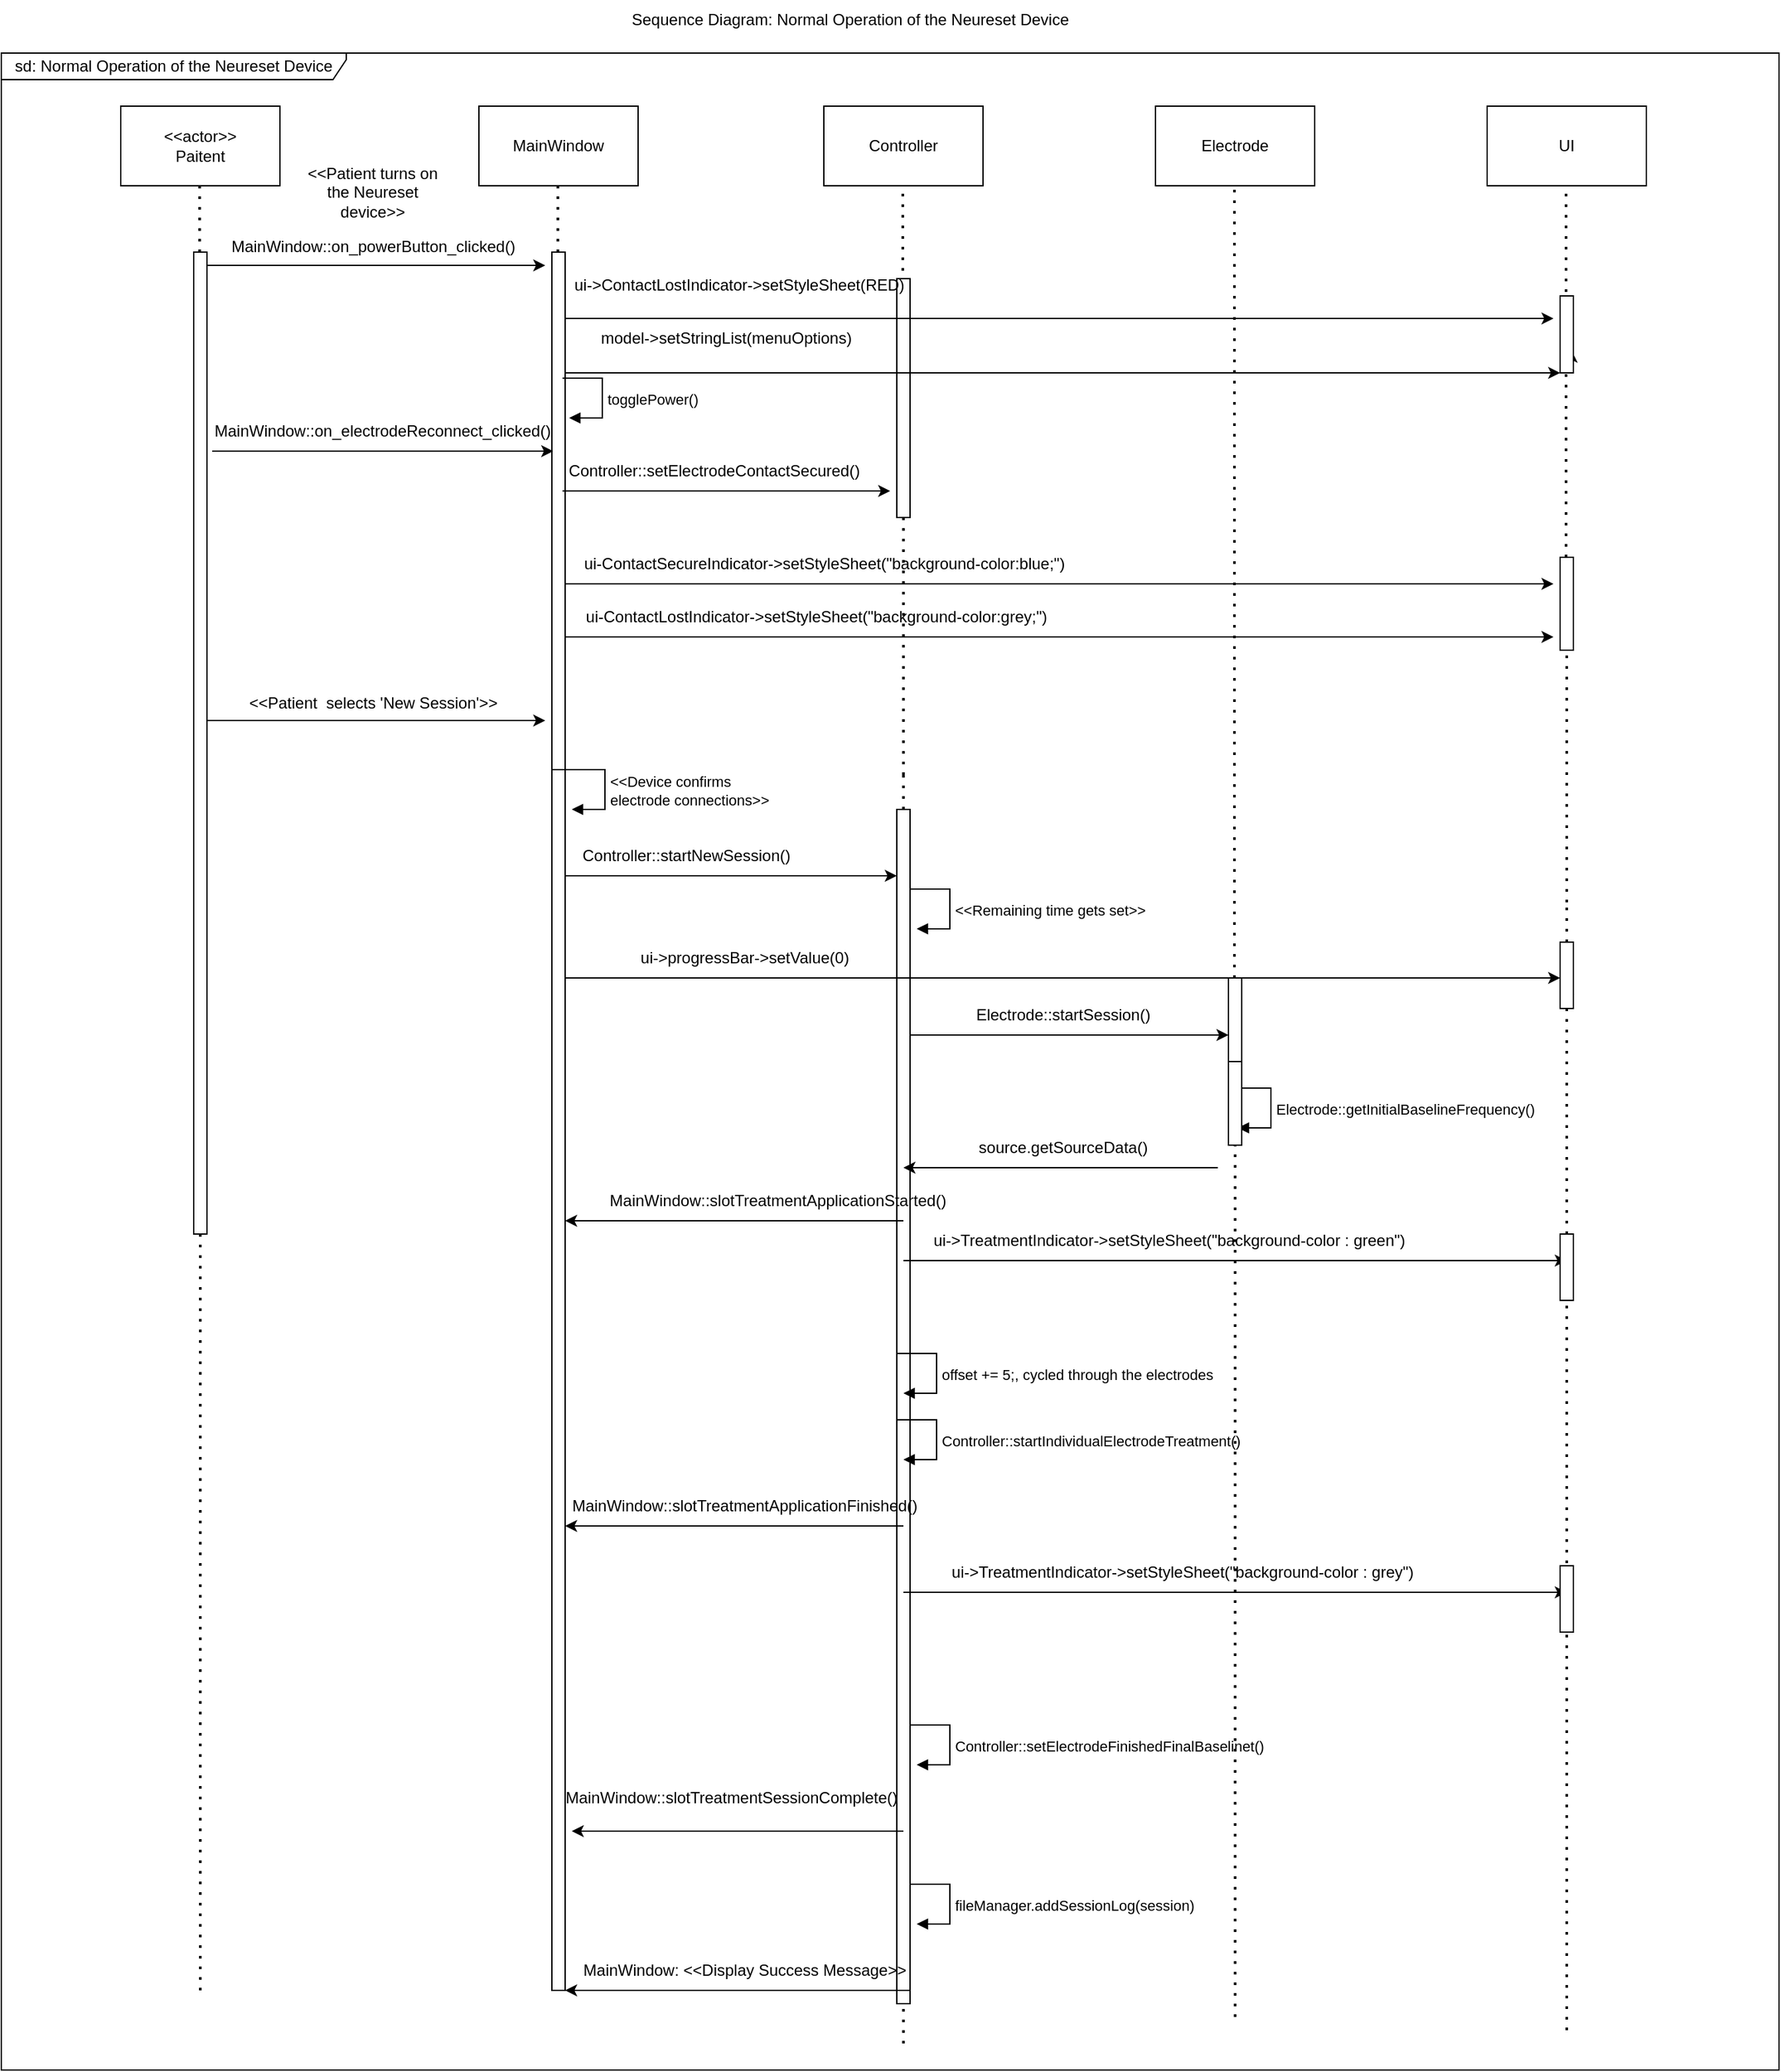 <mxfile version="24.2.7" type="google">
  <diagram name="Page-1" id="td47tIoWJRVJoF8D6y3X">
    <mxGraphModel grid="1" page="1" gridSize="10" guides="1" tooltips="1" connect="1" arrows="1" fold="1" pageScale="1" pageWidth="827" pageHeight="1169" math="0" shadow="0">
      <root>
        <mxCell id="0" />
        <mxCell id="1" parent="0" />
        <mxCell id="DngDsceMsDr6woa6UJfg-1" value="MainWindow" style="rounded=0;whiteSpace=wrap;html=1;" vertex="1" parent="1">
          <mxGeometry x="160" y="120" width="120" height="60" as="geometry" />
        </mxCell>
        <mxCell id="DngDsceMsDr6woa6UJfg-3" value="UI" style="rounded=0;whiteSpace=wrap;html=1;" vertex="1" parent="1">
          <mxGeometry x="920" y="120" width="120" height="60" as="geometry" />
        </mxCell>
        <mxCell id="DngDsceMsDr6woa6UJfg-4" value="Controller" style="rounded=0;whiteSpace=wrap;html=1;" vertex="1" parent="1">
          <mxGeometry x="420" y="120" width="120" height="60" as="geometry" />
        </mxCell>
        <mxCell id="DngDsceMsDr6woa6UJfg-5" value="" style="endArrow=none;dashed=1;html=1;dashPattern=1 3;strokeWidth=2;rounded=0;" edge="1" parent="1" source="CPTXS04qu5CJsJDC1SKM-25">
          <mxGeometry width="50" height="50" relative="1" as="geometry">
            <mxPoint x="220" y="1000" as="sourcePoint" />
            <mxPoint x="219.5" y="180" as="targetPoint" />
          </mxGeometry>
        </mxCell>
        <mxCell id="DngDsceMsDr6woa6UJfg-6" value="" style="endArrow=none;dashed=1;html=1;dashPattern=1 3;strokeWidth=2;rounded=0;" edge="1" parent="1">
          <mxGeometry width="50" height="50" relative="1" as="geometry">
            <mxPoint x="479.5" y="260" as="sourcePoint" />
            <mxPoint x="479.5" y="180" as="targetPoint" />
          </mxGeometry>
        </mxCell>
        <mxCell id="DngDsceMsDr6woa6UJfg-7" value="" style="endArrow=none;dashed=1;html=1;dashPattern=1 3;strokeWidth=2;rounded=0;" edge="1" parent="1" source="CPTXS04qu5CJsJDC1SKM-35">
          <mxGeometry width="50" height="50" relative="1" as="geometry">
            <mxPoint x="980" y="650" as="sourcePoint" />
            <mxPoint x="979.5" y="180" as="targetPoint" />
          </mxGeometry>
        </mxCell>
        <mxCell id="DngDsceMsDr6woa6UJfg-8" value="&amp;lt;&amp;lt;actor&amp;gt;&amp;gt;&lt;div&gt;Paitent&lt;/div&gt;" style="rounded=0;whiteSpace=wrap;html=1;" vertex="1" parent="1">
          <mxGeometry x="-110" y="120" width="120" height="60" as="geometry" />
        </mxCell>
        <mxCell id="DngDsceMsDr6woa6UJfg-9" value="" style="endArrow=none;dashed=1;html=1;dashPattern=1 3;strokeWidth=2;rounded=0;" edge="1" parent="1" source="CPTXS04qu5CJsJDC1SKM-24">
          <mxGeometry width="50" height="50" relative="1" as="geometry">
            <mxPoint x="-50" y="980" as="sourcePoint" />
            <mxPoint x="-50.5" y="180" as="targetPoint" />
          </mxGeometry>
        </mxCell>
        <mxCell id="DngDsceMsDr6woa6UJfg-10" value="" style="endArrow=classic;html=1;rounded=0;endFill=1;" edge="1" parent="1">
          <mxGeometry width="50" height="50" relative="1" as="geometry">
            <mxPoint x="-50" y="240" as="sourcePoint" />
            <mxPoint x="210" y="240" as="targetPoint" />
          </mxGeometry>
        </mxCell>
        <mxCell id="DngDsceMsDr6woa6UJfg-12" value="MainWindow::on_powerButton_clicked()" style="text;html=1;align=center;verticalAlign=middle;whiteSpace=wrap;rounded=0;" vertex="1" parent="1">
          <mxGeometry x="-17.5" y="211" width="195" height="30" as="geometry" />
        </mxCell>
        <mxCell id="DngDsceMsDr6woa6UJfg-20" value="Electrode" style="rounded=0;whiteSpace=wrap;html=1;" vertex="1" parent="1">
          <mxGeometry x="670" y="120" width="120" height="60" as="geometry" />
        </mxCell>
        <mxCell id="DngDsceMsDr6woa6UJfg-21" value="" style="endArrow=none;dashed=1;html=1;dashPattern=1 3;strokeWidth=2;rounded=0;" edge="1" parent="1" source="CPTXS04qu5CJsJDC1SKM-40">
          <mxGeometry width="50" height="50" relative="1" as="geometry">
            <mxPoint x="730" y="1390" as="sourcePoint" />
            <mxPoint x="729.5" y="180" as="targetPoint" />
          </mxGeometry>
        </mxCell>
        <mxCell id="DngDsceMsDr6woa6UJfg-47" value="Sequence Diagram: Normal Operation of the Neureset Device" style="text;html=1;align=center;verticalAlign=middle;whiteSpace=wrap;rounded=0;" vertex="1" parent="1">
          <mxGeometry x="240" y="40" width="400" height="30" as="geometry" />
        </mxCell>
        <mxCell id="DngDsceMsDr6woa6UJfg-49" value="" style="endArrow=none;dashed=1;html=1;dashPattern=1 3;strokeWidth=2;rounded=0;" edge="1" parent="1" source="CPTXS04qu5CJsJDC1SKM-29">
          <mxGeometry width="50" height="50" relative="1" as="geometry">
            <mxPoint x="480" y="260" as="sourcePoint" />
            <mxPoint x="480" y="630" as="targetPoint" />
          </mxGeometry>
        </mxCell>
        <mxCell id="DngDsceMsDr6woa6UJfg-53" value="" style="endArrow=none;dashed=1;html=1;dashPattern=1 3;strokeWidth=2;rounded=0;" edge="1" parent="1" source="CPTXS04qu5CJsJDC1SKM-39">
          <mxGeometry width="50" height="50" relative="1" as="geometry">
            <mxPoint x="480" y="1000" as="sourcePoint" />
            <mxPoint x="480" y="620" as="targetPoint" />
          </mxGeometry>
        </mxCell>
        <mxCell id="DngDsceMsDr6woa6UJfg-55" value="" style="endArrow=none;dashed=1;html=1;dashPattern=1 3;strokeWidth=2;rounded=0;" edge="1" parent="1">
          <mxGeometry width="50" height="50" relative="1" as="geometry">
            <mxPoint x="980" y="650" as="sourcePoint" />
            <mxPoint x="980" y="650" as="targetPoint" />
          </mxGeometry>
        </mxCell>
        <mxCell id="CPTXS04qu5CJsJDC1SKM-23" value="" style="endArrow=none;dashed=1;html=1;dashPattern=1 3;strokeWidth=2;rounded=0;" edge="1" parent="1" target="CPTXS04qu5CJsJDC1SKM-24">
          <mxGeometry width="50" height="50" relative="1" as="geometry">
            <mxPoint x="-50" y="1540" as="sourcePoint" />
            <mxPoint x="-50.5" y="180" as="targetPoint" />
          </mxGeometry>
        </mxCell>
        <mxCell id="CPTXS04qu5CJsJDC1SKM-24" value="" style="html=1;points=[[0,0,0,0,5],[0,1,0,0,-5],[1,0,0,0,5],[1,1,0,0,-5]];perimeter=orthogonalPerimeter;outlineConnect=0;targetShapes=umlLifeline;portConstraint=eastwest;newEdgeStyle={&quot;curved&quot;:0,&quot;rounded&quot;:0};" vertex="1" parent="1">
          <mxGeometry x="-55" y="230" width="10" height="740" as="geometry" />
        </mxCell>
        <mxCell id="CPTXS04qu5CJsJDC1SKM-26" value="" style="endArrow=none;dashed=1;html=1;dashPattern=1 3;strokeWidth=2;rounded=0;" edge="1" parent="1" source="CPTXS04qu5CJsJDC1SKM-27" target="CPTXS04qu5CJsJDC1SKM-25">
          <mxGeometry width="50" height="50" relative="1" as="geometry">
            <mxPoint x="220" y="1000" as="sourcePoint" />
            <mxPoint x="219.5" y="180" as="targetPoint" />
          </mxGeometry>
        </mxCell>
        <mxCell id="CPTXS04qu5CJsJDC1SKM-25" value="" style="html=1;points=[[0,0,0,0,5],[0,1,0,0,-5],[1,0,0,0,5],[1,1,0,0,-5]];perimeter=orthogonalPerimeter;outlineConnect=0;targetShapes=umlLifeline;portConstraint=eastwest;newEdgeStyle={&quot;curved&quot;:0,&quot;rounded&quot;:0};" vertex="1" parent="1">
          <mxGeometry x="215" y="230" width="10" height="410" as="geometry" />
        </mxCell>
        <mxCell id="CPTXS04qu5CJsJDC1SKM-28" value="" style="endArrow=none;dashed=1;html=1;dashPattern=1 3;strokeWidth=2;rounded=0;" edge="1" parent="1" target="CPTXS04qu5CJsJDC1SKM-27">
          <mxGeometry width="50" height="50" relative="1" as="geometry">
            <mxPoint x="220" y="1540" as="sourcePoint" />
            <mxPoint x="220" y="560" as="targetPoint" />
          </mxGeometry>
        </mxCell>
        <mxCell id="CPTXS04qu5CJsJDC1SKM-27" value="" style="html=1;points=[[0,0,0,0,5],[0,1,0,0,-5],[1,0,0,0,5],[1,1,0,0,-5]];perimeter=orthogonalPerimeter;outlineConnect=0;targetShapes=umlLifeline;portConstraint=eastwest;newEdgeStyle={&quot;curved&quot;:0,&quot;rounded&quot;:0};" vertex="1" parent="1">
          <mxGeometry x="215" y="620" width="10" height="920" as="geometry" />
        </mxCell>
        <mxCell id="CPTXS04qu5CJsJDC1SKM-30" value="" style="endArrow=none;dashed=1;html=1;dashPattern=1 3;strokeWidth=2;rounded=0;" edge="1" parent="1" target="CPTXS04qu5CJsJDC1SKM-29">
          <mxGeometry width="50" height="50" relative="1" as="geometry">
            <mxPoint x="480" y="260" as="sourcePoint" />
            <mxPoint x="480" y="630" as="targetPoint" />
          </mxGeometry>
        </mxCell>
        <mxCell id="CPTXS04qu5CJsJDC1SKM-29" value="" style="html=1;points=[[0,0,0,0,5],[0,1,0,0,-5],[1,0,0,0,5],[1,1,0,0,-5]];perimeter=orthogonalPerimeter;outlineConnect=0;targetShapes=umlLifeline;portConstraint=eastwest;newEdgeStyle={&quot;curved&quot;:0,&quot;rounded&quot;:0};" vertex="1" parent="1">
          <mxGeometry x="475" y="250" width="10" height="180" as="geometry" />
        </mxCell>
        <mxCell id="CPTXS04qu5CJsJDC1SKM-36" value="" style="endArrow=none;dashed=1;html=1;dashPattern=1 3;strokeWidth=2;rounded=0;" edge="1" parent="1" target="CPTXS04qu5CJsJDC1SKM-35">
          <mxGeometry width="50" height="50" relative="1" as="geometry">
            <mxPoint x="980" y="720" as="sourcePoint" />
            <mxPoint x="979.5" y="180" as="targetPoint" />
          </mxGeometry>
        </mxCell>
        <mxCell id="CPTXS04qu5CJsJDC1SKM-35" value="" style="html=1;points=[[0,0,0,0,5],[0,1,0,0,-5],[1,0,0,0,5],[1,1,0,0,-5]];perimeter=orthogonalPerimeter;outlineConnect=0;targetShapes=umlLifeline;portConstraint=eastwest;newEdgeStyle={&quot;curved&quot;:0,&quot;rounded&quot;:0};" vertex="1" parent="1">
          <mxGeometry x="975" y="460" width="10" height="70" as="geometry" />
        </mxCell>
        <mxCell id="CPTXS04qu5CJsJDC1SKM-38" value="" style="endArrow=none;dashed=1;html=1;dashPattern=1 3;strokeWidth=2;rounded=0;" edge="1" parent="1" target="CPTXS04qu5CJsJDC1SKM-39">
          <mxGeometry width="50" height="50" relative="1" as="geometry">
            <mxPoint x="480" y="1580" as="sourcePoint" />
            <mxPoint x="480" y="620" as="targetPoint" />
          </mxGeometry>
        </mxCell>
        <mxCell id="CPTXS04qu5CJsJDC1SKM-39" value="" style="html=1;points=[[0,0,0,0,5],[0,1,0,0,-5],[1,0,0,0,5],[1,1,0,0,-5]];perimeter=orthogonalPerimeter;outlineConnect=0;targetShapes=umlLifeline;portConstraint=eastwest;newEdgeStyle={&quot;curved&quot;:0,&quot;rounded&quot;:0};" vertex="1" parent="1">
          <mxGeometry x="475" y="650" width="10" height="900" as="geometry" />
        </mxCell>
        <mxCell id="CPTXS04qu5CJsJDC1SKM-41" value="" style="endArrow=none;dashed=1;html=1;dashPattern=1 3;strokeWidth=2;rounded=0;" edge="1" parent="1" source="xbrr9_rG2uLwrDL6vmJX-57" target="CPTXS04qu5CJsJDC1SKM-42">
          <mxGeometry width="50" height="50" relative="1" as="geometry">
            <mxPoint x="980" y="1260" as="sourcePoint" />
            <mxPoint x="980" y="650" as="targetPoint" />
          </mxGeometry>
        </mxCell>
        <mxCell id="CPTXS04qu5CJsJDC1SKM-44" value="" style="endArrow=none;dashed=1;html=1;dashPattern=1 3;strokeWidth=2;rounded=0;" edge="1" parent="1">
          <mxGeometry width="50" height="50" relative="1" as="geometry">
            <mxPoint x="980" y="650" as="sourcePoint" />
            <mxPoint x="980" y="650" as="targetPoint" />
          </mxGeometry>
        </mxCell>
        <mxCell id="xbrr9_rG2uLwrDL6vmJX-1" value="" style="endArrow=classic;html=1;rounded=0;endFill=1;" edge="1" parent="1" source="CPTXS04qu5CJsJDC1SKM-25">
          <mxGeometry width="50" height="50" relative="1" as="geometry">
            <mxPoint x="-47" y="270" as="sourcePoint" />
            <mxPoint x="970" y="280" as="targetPoint" />
          </mxGeometry>
        </mxCell>
        <mxCell id="xbrr9_rG2uLwrDL6vmJX-2" value="ui-&gt;ContactLostIndicator-&gt;setStyleSheet(RED)" style="text;whiteSpace=wrap;" vertex="1" parent="1">
          <mxGeometry x="230" y="241" width="300" height="40" as="geometry" />
        </mxCell>
        <mxCell id="xbrr9_rG2uLwrDL6vmJX-4" value="&amp;lt;&amp;lt;Patient turns on the Neureset device&amp;gt;&amp;gt;" style="text;html=1;align=center;verticalAlign=middle;whiteSpace=wrap;rounded=0;" vertex="1" parent="1">
          <mxGeometry x="25" y="170" width="110" height="30" as="geometry" />
        </mxCell>
        <mxCell id="xbrr9_rG2uLwrDL6vmJX-5" value="" style="endArrow=classic;html=1;rounded=0;endFill=1;" edge="1" parent="1">
          <mxGeometry width="50" height="50" relative="1" as="geometry">
            <mxPoint x="-41" y="380" as="sourcePoint" />
            <mxPoint x="216" y="380" as="targetPoint" />
          </mxGeometry>
        </mxCell>
        <mxCell id="xbrr9_rG2uLwrDL6vmJX-6" value="MainWindow::on_electrodeReconnect_clicked()" style="text;html=1;align=center;verticalAlign=middle;whiteSpace=wrap;rounded=0;" vertex="1" parent="1">
          <mxGeometry x="-10" y="350" width="195" height="30" as="geometry" />
        </mxCell>
        <mxCell id="xbrr9_rG2uLwrDL6vmJX-8" value="model-&gt;setStringList(menuOptions)" style="text;whiteSpace=wrap;" vertex="1" parent="1">
          <mxGeometry x="250" y="281" width="300" height="40" as="geometry" />
        </mxCell>
        <mxCell id="xbrr9_rG2uLwrDL6vmJX-9" value="" style="endArrow=classic;html=1;rounded=0;endFill=1;" edge="1" parent="1" source="xbrr9_rG2uLwrDL6vmJX-47">
          <mxGeometry width="50" height="50" relative="1" as="geometry">
            <mxPoint x="225" y="304.29" as="sourcePoint" />
            <mxPoint x="983.692" y="304.29" as="targetPoint" />
          </mxGeometry>
        </mxCell>
        <mxCell id="xbrr9_rG2uLwrDL6vmJX-11" value="togglePower()" style="html=1;align=left;spacingLeft=2;endArrow=block;rounded=0;edgeStyle=orthogonalEdgeStyle;curved=0;rounded=0;" edge="1" parent="1">
          <mxGeometry x="0.059" relative="1" as="geometry">
            <mxPoint x="223" y="325" as="sourcePoint" />
            <Array as="points">
              <mxPoint x="253" y="355" />
            </Array>
            <mxPoint x="228" y="355" as="targetPoint" />
            <mxPoint y="1" as="offset" />
          </mxGeometry>
        </mxCell>
        <mxCell id="xbrr9_rG2uLwrDL6vmJX-13" value="" style="endArrow=classic;html=1;rounded=0;endFill=1;" edge="1" parent="1">
          <mxGeometry width="50" height="50" relative="1" as="geometry">
            <mxPoint x="223" y="410" as="sourcePoint" />
            <mxPoint x="470" y="410" as="targetPoint" />
          </mxGeometry>
        </mxCell>
        <mxCell id="xbrr9_rG2uLwrDL6vmJX-14" value="Controller::setElectrodeContactSecured()" style="text;html=1;align=center;verticalAlign=middle;whiteSpace=wrap;rounded=0;" vertex="1" parent="1">
          <mxGeometry x="240" y="380" width="195" height="30" as="geometry" />
        </mxCell>
        <mxCell id="xbrr9_rG2uLwrDL6vmJX-15" value="" style="endArrow=classic;html=1;rounded=0;endFill=1;" edge="1" parent="1">
          <mxGeometry width="50" height="50" relative="1" as="geometry">
            <mxPoint x="225" y="480" as="sourcePoint" />
            <mxPoint x="970" y="480" as="targetPoint" />
          </mxGeometry>
        </mxCell>
        <mxCell id="xbrr9_rG2uLwrDL6vmJX-16" value="ui-ContactSecureIndicator-&amp;gt;setStyleSheet(&quot;background-color:blue;&quot;)" style="text;html=1;align=center;verticalAlign=middle;resizable=0;points=[];autosize=1;strokeColor=none;fillColor=none;" vertex="1" parent="1">
          <mxGeometry x="225" y="450" width="390" height="30" as="geometry" />
        </mxCell>
        <mxCell id="xbrr9_rG2uLwrDL6vmJX-20" value="ui-ContactLostIndicator-&amp;gt;setStyleSheet(&quot;background-color:grey;&quot;)" style="text;html=1;align=center;verticalAlign=middle;resizable=0;points=[];autosize=1;strokeColor=none;fillColor=none;" vertex="1" parent="1">
          <mxGeometry x="229" y="490" width="370" height="30" as="geometry" />
        </mxCell>
        <mxCell id="xbrr9_rG2uLwrDL6vmJX-21" value="" style="endArrow=classic;html=1;rounded=0;endFill=1;" edge="1" parent="1">
          <mxGeometry width="50" height="50" relative="1" as="geometry">
            <mxPoint x="225" y="520" as="sourcePoint" />
            <mxPoint x="970" y="520" as="targetPoint" />
          </mxGeometry>
        </mxCell>
        <mxCell id="xbrr9_rG2uLwrDL6vmJX-22" value="" style="endArrow=classic;html=1;rounded=0;endFill=1;" edge="1" parent="1">
          <mxGeometry width="50" height="50" relative="1" as="geometry">
            <mxPoint x="-45" y="583" as="sourcePoint" />
            <mxPoint x="210" y="583" as="targetPoint" />
          </mxGeometry>
        </mxCell>
        <mxCell id="xbrr9_rG2uLwrDL6vmJX-23" value="&amp;lt;&amp;lt;Patient&amp;nbsp; selects &#39;New Session&#39;&amp;gt;&amp;gt;" style="text;html=1;align=center;verticalAlign=middle;resizable=0;points=[];autosize=1;strokeColor=none;fillColor=none;" vertex="1" parent="1">
          <mxGeometry x="-25" y="555" width="210" height="30" as="geometry" />
        </mxCell>
        <mxCell id="xbrr9_rG2uLwrDL6vmJX-24" value="&amp;lt;&amp;lt;Device confirms&amp;nbsp;&lt;div&gt;electrode connections&amp;gt;&amp;gt;&lt;/div&gt;" style="html=1;align=left;spacingLeft=2;endArrow=block;rounded=0;edgeStyle=orthogonalEdgeStyle;curved=0;rounded=0;" edge="1" parent="1">
          <mxGeometry x="0.059" relative="1" as="geometry">
            <mxPoint x="225" y="620" as="sourcePoint" />
            <Array as="points">
              <mxPoint x="255" y="650" />
            </Array>
            <mxPoint x="230" y="650" as="targetPoint" />
            <mxPoint y="1" as="offset" />
          </mxGeometry>
        </mxCell>
        <mxCell id="xbrr9_rG2uLwrDL6vmJX-27" value="Controller::startNewSession()" style="text;html=1;align=center;verticalAlign=middle;whiteSpace=wrap;rounded=0;" vertex="1" parent="1">
          <mxGeometry x="219" y="670" width="195" height="30" as="geometry" />
        </mxCell>
        <mxCell id="xbrr9_rG2uLwrDL6vmJX-28" value="" style="endArrow=classic;html=1;rounded=0;endFill=1;" edge="1" parent="1">
          <mxGeometry width="50" height="50" relative="1" as="geometry">
            <mxPoint x="225" y="700" as="sourcePoint" />
            <mxPoint x="475" y="700" as="targetPoint" />
          </mxGeometry>
        </mxCell>
        <mxCell id="xbrr9_rG2uLwrDL6vmJX-29" value="&amp;lt;&amp;lt;Remaining time gets set&amp;gt;&amp;gt;" style="html=1;align=left;spacingLeft=2;endArrow=block;rounded=0;edgeStyle=orthogonalEdgeStyle;curved=0;rounded=0;" edge="1" parent="1">
          <mxGeometry x="0.059" relative="1" as="geometry">
            <mxPoint x="485" y="710" as="sourcePoint" />
            <Array as="points">
              <mxPoint x="515" y="740" />
            </Array>
            <mxPoint x="490" y="740" as="targetPoint" />
            <mxPoint y="1" as="offset" />
          </mxGeometry>
        </mxCell>
        <mxCell id="xbrr9_rG2uLwrDL6vmJX-31" value="" style="endArrow=classic;html=1;rounded=0;endFill=1;" edge="1" parent="1" source="CPTXS04qu5CJsJDC1SKM-42">
          <mxGeometry width="50" height="50" relative="1" as="geometry">
            <mxPoint x="225" y="777" as="sourcePoint" />
            <mxPoint x="981" y="780" as="targetPoint" />
          </mxGeometry>
        </mxCell>
        <mxCell id="xbrr9_rG2uLwrDL6vmJX-32" value="ui-&amp;gt;progressBar-&amp;gt;setValue(0)" style="text;html=1;align=center;verticalAlign=middle;resizable=0;points=[];autosize=1;strokeColor=none;fillColor=none;" vertex="1" parent="1">
          <mxGeometry x="270" y="747" width="180" height="30" as="geometry" />
        </mxCell>
        <mxCell id="xbrr9_rG2uLwrDL6vmJX-33" value="" style="endArrow=classic;html=1;rounded=0;endFill=1;" edge="1" parent="1" target="CPTXS04qu5CJsJDC1SKM-40">
          <mxGeometry width="50" height="50" relative="1" as="geometry">
            <mxPoint x="485" y="820" as="sourcePoint" />
            <mxPoint x="1241" y="823" as="targetPoint" />
          </mxGeometry>
        </mxCell>
        <mxCell id="xbrr9_rG2uLwrDL6vmJX-34" value="Electrode::startSession()" style="text;html=1;align=center;verticalAlign=middle;resizable=0;points=[];autosize=1;strokeColor=none;fillColor=none;" vertex="1" parent="1">
          <mxGeometry x="525" y="790" width="150" height="30" as="geometry" />
        </mxCell>
        <mxCell id="xbrr9_rG2uLwrDL6vmJX-36" value="Electrode::getInitialBaselineFrequency()" style="html=1;align=left;spacingLeft=2;endArrow=block;rounded=0;edgeStyle=orthogonalEdgeStyle;curved=0;rounded=0;" edge="1" parent="1">
          <mxGeometry x="0.059" relative="1" as="geometry">
            <mxPoint x="727" y="860" as="sourcePoint" />
            <Array as="points">
              <mxPoint x="757" y="890" />
            </Array>
            <mxPoint x="732" y="890" as="targetPoint" />
            <mxPoint y="1" as="offset" />
          </mxGeometry>
        </mxCell>
        <mxCell id="xbrr9_rG2uLwrDL6vmJX-38" value="" style="endArrow=classic;html=1;rounded=0;endFill=1;" edge="1" parent="1">
          <mxGeometry width="50" height="50" relative="1" as="geometry">
            <mxPoint x="717" y="920" as="sourcePoint" />
            <mxPoint x="480" y="920" as="targetPoint" />
          </mxGeometry>
        </mxCell>
        <mxCell id="xbrr9_rG2uLwrDL6vmJX-39" value="source.getSourceData()" style="text;html=1;align=center;verticalAlign=middle;resizable=0;points=[];autosize=1;strokeColor=none;fillColor=none;" vertex="1" parent="1">
          <mxGeometry x="525" y="890" width="150" height="30" as="geometry" />
        </mxCell>
        <mxCell id="xbrr9_rG2uLwrDL6vmJX-40" value="" style="endArrow=classic;html=1;rounded=0;endFill=1;" edge="1" parent="1">
          <mxGeometry width="50" height="50" relative="1" as="geometry">
            <mxPoint x="480" y="960" as="sourcePoint" />
            <mxPoint x="225" y="960" as="targetPoint" />
          </mxGeometry>
        </mxCell>
        <mxCell id="xbrr9_rG2uLwrDL6vmJX-41" value="MainWindow::slotTreatmentApplicationStarted()" style="text;html=1;align=center;verticalAlign=middle;resizable=0;points=[];autosize=1;strokeColor=none;fillColor=none;" vertex="1" parent="1">
          <mxGeometry x="245" y="930" width="280" height="30" as="geometry" />
        </mxCell>
        <mxCell id="xbrr9_rG2uLwrDL6vmJX-42" value="" style="endArrow=classic;html=1;rounded=0;endFill=1;" edge="1" parent="1">
          <mxGeometry width="50" height="50" relative="1" as="geometry">
            <mxPoint x="480" y="990" as="sourcePoint" />
            <mxPoint x="980" y="990" as="targetPoint" />
          </mxGeometry>
        </mxCell>
        <mxCell id="xbrr9_rG2uLwrDL6vmJX-43" value="ui-&amp;gt;TreatmentIndicator-&amp;gt;setStyleSheet(&quot;background-color : green&quot;)" style="text;html=1;align=center;verticalAlign=middle;resizable=0;points=[];autosize=1;strokeColor=none;fillColor=none;" vertex="1" parent="1">
          <mxGeometry x="490" y="960" width="380" height="30" as="geometry" />
        </mxCell>
        <mxCell id="xbrr9_rG2uLwrDL6vmJX-44" value="offset += 5;, cycled through the electrodes" style="html=1;align=left;spacingLeft=2;endArrow=block;rounded=0;edgeStyle=orthogonalEdgeStyle;curved=0;rounded=0;" edge="1" parent="1">
          <mxGeometry x="0.059" relative="1" as="geometry">
            <mxPoint x="475" y="1060" as="sourcePoint" />
            <Array as="points">
              <mxPoint x="505" y="1090" />
            </Array>
            <mxPoint x="480" y="1090" as="targetPoint" />
            <mxPoint y="1" as="offset" />
          </mxGeometry>
        </mxCell>
        <mxCell id="xbrr9_rG2uLwrDL6vmJX-46" value="Controller::startIndividualElectrodeTreatment()" style="html=1;align=left;spacingLeft=2;endArrow=block;rounded=0;edgeStyle=orthogonalEdgeStyle;curved=0;rounded=0;" edge="1" parent="1">
          <mxGeometry x="0.059" relative="1" as="geometry">
            <mxPoint x="475" y="1110" as="sourcePoint" />
            <Array as="points">
              <mxPoint x="505" y="1140" />
            </Array>
            <mxPoint x="480" y="1140" as="targetPoint" />
            <mxPoint y="1" as="offset" />
          </mxGeometry>
        </mxCell>
        <mxCell id="xbrr9_rG2uLwrDL6vmJX-48" value="" style="endArrow=classic;html=1;rounded=0;endFill=1;" edge="1" parent="1" source="CPTXS04qu5CJsJDC1SKM-25" target="xbrr9_rG2uLwrDL6vmJX-47">
          <mxGeometry width="50" height="50" relative="1" as="geometry">
            <mxPoint x="225" y="304.29" as="sourcePoint" />
            <mxPoint x="983.692" y="304.29" as="targetPoint" />
          </mxGeometry>
        </mxCell>
        <mxCell id="xbrr9_rG2uLwrDL6vmJX-47" value="" style="html=1;points=[[0,0,0,0,5],[0,1,0,0,-5],[1,0,0,0,5],[1,1,0,0,-5]];perimeter=orthogonalPerimeter;outlineConnect=0;targetShapes=umlLifeline;portConstraint=eastwest;newEdgeStyle={&quot;curved&quot;:0,&quot;rounded&quot;:0};" vertex="1" parent="1">
          <mxGeometry x="975" y="263" width="10" height="58" as="geometry" />
        </mxCell>
        <mxCell id="xbrr9_rG2uLwrDL6vmJX-49" value="" style="endArrow=none;dashed=1;html=1;dashPattern=1 3;strokeWidth=2;rounded=0;" edge="1" parent="1" source="CPTXS04qu5CJsJDC1SKM-42">
          <mxGeometry width="50" height="50" relative="1" as="geometry">
            <mxPoint x="980" y="830" as="sourcePoint" />
            <mxPoint x="980" y="720" as="targetPoint" />
          </mxGeometry>
        </mxCell>
        <mxCell id="xbrr9_rG2uLwrDL6vmJX-50" value="" style="endArrow=classic;html=1;rounded=0;endFill=1;" edge="1" parent="1" target="CPTXS04qu5CJsJDC1SKM-42">
          <mxGeometry width="50" height="50" relative="1" as="geometry">
            <mxPoint x="225" y="777" as="sourcePoint" />
            <mxPoint x="981" y="780" as="targetPoint" />
          </mxGeometry>
        </mxCell>
        <mxCell id="CPTXS04qu5CJsJDC1SKM-42" value="" style="html=1;points=[[0,0,0,0,5],[0,1,0,0,-5],[1,0,0,0,5],[1,1,0,0,-5]];perimeter=orthogonalPerimeter;outlineConnect=0;targetShapes=umlLifeline;portConstraint=eastwest;newEdgeStyle={&quot;curved&quot;:0,&quot;rounded&quot;:0};" vertex="1" parent="1">
          <mxGeometry x="975" y="750" width="10" height="50" as="geometry" />
        </mxCell>
        <mxCell id="xbrr9_rG2uLwrDL6vmJX-52" value="" style="endArrow=classic;html=1;rounded=0;endFill=1;" edge="1" parent="1">
          <mxGeometry width="50" height="50" relative="1" as="geometry">
            <mxPoint x="480" y="1190" as="sourcePoint" />
            <mxPoint x="225" y="1190" as="targetPoint" />
          </mxGeometry>
        </mxCell>
        <mxCell id="xbrr9_rG2uLwrDL6vmJX-53" value="MainWindow::slotTreatmentApplicationFinished()" style="text;html=1;align=center;verticalAlign=middle;resizable=0;points=[];autosize=1;strokeColor=none;fillColor=none;" vertex="1" parent="1">
          <mxGeometry x="220" y="1160" width="280" height="30" as="geometry" />
        </mxCell>
        <mxCell id="xbrr9_rG2uLwrDL6vmJX-55" value="" style="endArrow=classic;html=1;rounded=0;endFill=1;" edge="1" parent="1">
          <mxGeometry width="50" height="50" relative="1" as="geometry">
            <mxPoint x="480" y="1240" as="sourcePoint" />
            <mxPoint x="980" y="1240" as="targetPoint" />
          </mxGeometry>
        </mxCell>
        <mxCell id="xbrr9_rG2uLwrDL6vmJX-56" value="ui-&amp;gt;TreatmentIndicator-&amp;gt;setStyleSheet(&quot;background-color : grey&quot;)" style="text;html=1;align=center;verticalAlign=middle;resizable=0;points=[];autosize=1;strokeColor=none;fillColor=none;" vertex="1" parent="1">
          <mxGeometry x="505" y="1210" width="370" height="30" as="geometry" />
        </mxCell>
        <mxCell id="xbrr9_rG2uLwrDL6vmJX-58" value="" style="endArrow=none;dashed=1;html=1;dashPattern=1 3;strokeWidth=2;rounded=0;" edge="1" parent="1" target="xbrr9_rG2uLwrDL6vmJX-57">
          <mxGeometry width="50" height="50" relative="1" as="geometry">
            <mxPoint x="980" y="1570" as="sourcePoint" />
            <mxPoint x="980" y="800" as="targetPoint" />
          </mxGeometry>
        </mxCell>
        <mxCell id="xbrr9_rG2uLwrDL6vmJX-57" value="" style="html=1;points=[[0,0,0,0,5],[0,1,0,0,-5],[1,0,0,0,5],[1,1,0,0,-5]];perimeter=orthogonalPerimeter;outlineConnect=0;targetShapes=umlLifeline;portConstraint=eastwest;newEdgeStyle={&quot;curved&quot;:0,&quot;rounded&quot;:0};" vertex="1" parent="1">
          <mxGeometry x="975" y="970" width="10" height="50" as="geometry" />
        </mxCell>
        <mxCell id="xbrr9_rG2uLwrDL6vmJX-60" value="" style="endArrow=none;dashed=1;html=1;dashPattern=1 3;strokeWidth=2;rounded=0;" edge="1" parent="1" target="xbrr9_rG2uLwrDL6vmJX-59">
          <mxGeometry width="50" height="50" relative="1" as="geometry">
            <mxPoint x="980" y="1260" as="sourcePoint" />
            <mxPoint x="980" y="1020" as="targetPoint" />
          </mxGeometry>
        </mxCell>
        <mxCell id="xbrr9_rG2uLwrDL6vmJX-59" value="" style="html=1;points=[[0,0,0,0,5],[0,1,0,0,-5],[1,0,0,0,5],[1,1,0,0,-5]];perimeter=orthogonalPerimeter;outlineConnect=0;targetShapes=umlLifeline;portConstraint=eastwest;newEdgeStyle={&quot;curved&quot;:0,&quot;rounded&quot;:0};" vertex="1" parent="1">
          <mxGeometry x="975" y="1220" width="10" height="50" as="geometry" />
        </mxCell>
        <mxCell id="xbrr9_rG2uLwrDL6vmJX-61" value="Controller::setElectrodeFinishedFinalBaselinet()" style="html=1;align=left;spacingLeft=2;endArrow=block;rounded=0;edgeStyle=orthogonalEdgeStyle;curved=0;rounded=0;" edge="1" parent="1">
          <mxGeometry x="0.059" relative="1" as="geometry">
            <mxPoint x="485" y="1340" as="sourcePoint" />
            <Array as="points">
              <mxPoint x="515" y="1370" />
            </Array>
            <mxPoint x="490" y="1370" as="targetPoint" />
            <mxPoint y="1" as="offset" />
          </mxGeometry>
        </mxCell>
        <mxCell id="xbrr9_rG2uLwrDL6vmJX-62" value="" style="edgeStyle=none;orthogonalLoop=1;jettySize=auto;html=1;rounded=0;" edge="1" parent="1">
          <mxGeometry width="100" relative="1" as="geometry">
            <mxPoint x="480" y="1420" as="sourcePoint" />
            <mxPoint x="230" y="1420" as="targetPoint" />
            <Array as="points" />
          </mxGeometry>
        </mxCell>
        <mxCell id="xbrr9_rG2uLwrDL6vmJX-63" value="MainWindow::slotTreatmentSessionComplete()" style="text;html=1;align=center;verticalAlign=middle;resizable=0;points=[];autosize=1;strokeColor=none;fillColor=none;" vertex="1" parent="1">
          <mxGeometry x="215" y="1380" width="270" height="30" as="geometry" />
        </mxCell>
        <mxCell id="xbrr9_rG2uLwrDL6vmJX-64" value="fileManager.addSessionLog(session)" style="html=1;align=left;spacingLeft=2;endArrow=block;rounded=0;edgeStyle=orthogonalEdgeStyle;curved=0;rounded=0;" edge="1" parent="1">
          <mxGeometry x="0.059" relative="1" as="geometry">
            <mxPoint x="485" y="1460" as="sourcePoint" />
            <Array as="points">
              <mxPoint x="515" y="1490" />
            </Array>
            <mxPoint x="490" y="1490" as="targetPoint" />
            <mxPoint y="1" as="offset" />
          </mxGeometry>
        </mxCell>
        <mxCell id="xbrr9_rG2uLwrDL6vmJX-65" value="" style="edgeStyle=none;orthogonalLoop=1;jettySize=auto;html=1;rounded=0;" edge="1" parent="1">
          <mxGeometry width="100" relative="1" as="geometry">
            <mxPoint x="485" y="1540" as="sourcePoint" />
            <mxPoint x="225" y="1540" as="targetPoint" />
            <Array as="points" />
          </mxGeometry>
        </mxCell>
        <mxCell id="xbrr9_rG2uLwrDL6vmJX-66" value="MainWindow: &amp;lt;&amp;lt;Display Success Message&amp;gt;&amp;gt;" style="text;html=1;align=center;verticalAlign=middle;resizable=0;points=[];autosize=1;strokeColor=none;fillColor=none;" vertex="1" parent="1">
          <mxGeometry x="225" y="1510" width="270" height="30" as="geometry" />
        </mxCell>
        <mxCell id="xbrr9_rG2uLwrDL6vmJX-67" value="" style="endArrow=none;dashed=1;html=1;dashPattern=1 3;strokeWidth=2;rounded=0;" edge="1" parent="1" source="xbrr9_rG2uLwrDL6vmJX-68" target="CPTXS04qu5CJsJDC1SKM-40">
          <mxGeometry width="50" height="50" relative="1" as="geometry">
            <mxPoint x="730" y="1390" as="sourcePoint" />
            <mxPoint x="729.5" y="180" as="targetPoint" />
          </mxGeometry>
        </mxCell>
        <mxCell id="CPTXS04qu5CJsJDC1SKM-40" value="" style="html=1;points=[[0,0,0,0,5],[0,1,0,0,-5],[1,0,0,0,5],[1,1,0,0,-5]];perimeter=orthogonalPerimeter;outlineConnect=0;targetShapes=umlLifeline;portConstraint=eastwest;newEdgeStyle={&quot;curved&quot;:0,&quot;rounded&quot;:0};" vertex="1" parent="1">
          <mxGeometry x="725" y="777" width="10" height="63" as="geometry" />
        </mxCell>
        <mxCell id="xbrr9_rG2uLwrDL6vmJX-69" value="" style="endArrow=none;dashed=1;html=1;dashPattern=1 3;strokeWidth=2;rounded=0;" edge="1" parent="1" target="xbrr9_rG2uLwrDL6vmJX-68">
          <mxGeometry width="50" height="50" relative="1" as="geometry">
            <mxPoint x="730" y="1560" as="sourcePoint" />
            <mxPoint x="730" y="840" as="targetPoint" />
          </mxGeometry>
        </mxCell>
        <mxCell id="xbrr9_rG2uLwrDL6vmJX-68" value="" style="html=1;points=[[0,0,0,0,5],[0,1,0,0,-5],[1,0,0,0,5],[1,1,0,0,-5]];perimeter=orthogonalPerimeter;outlineConnect=0;targetShapes=umlLifeline;portConstraint=eastwest;newEdgeStyle={&quot;curved&quot;:0,&quot;rounded&quot;:0};" vertex="1" parent="1">
          <mxGeometry x="725" y="840" width="10" height="63" as="geometry" />
        </mxCell>
        <mxCell id="haqGEHLaO7lolSfQP92f-1" value="sd: Normal Operation of the Neureset Device" style="shape=umlFrame;whiteSpace=wrap;html=1;pointerEvents=0;width=260;height=20;" vertex="1" parent="1">
          <mxGeometry x="-200" y="80" width="1340" height="1520" as="geometry" />
        </mxCell>
      </root>
    </mxGraphModel>
  </diagram>
</mxfile>
